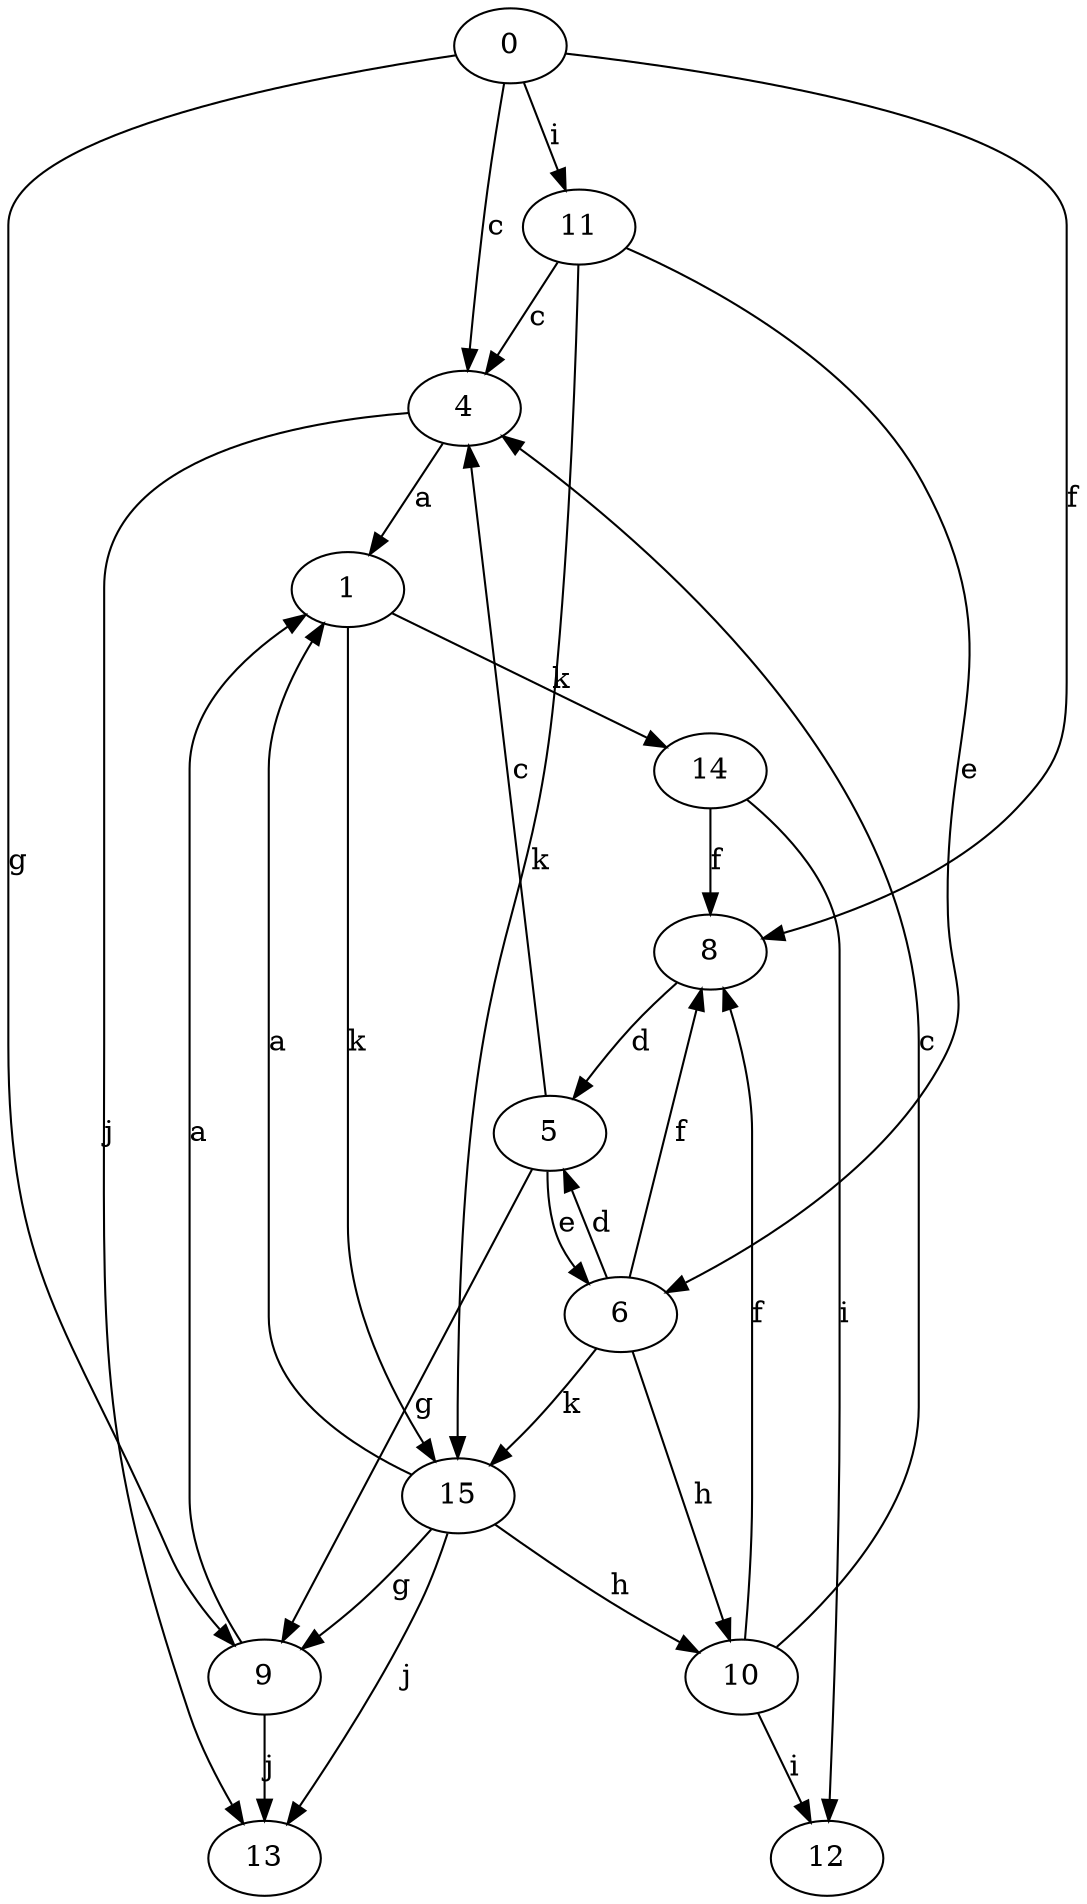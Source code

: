 strict digraph  {
0;
1;
4;
5;
6;
8;
9;
10;
11;
12;
13;
14;
15;
0 -> 4  [label=c];
0 -> 8  [label=f];
0 -> 9  [label=g];
0 -> 11  [label=i];
1 -> 14  [label=k];
1 -> 15  [label=k];
4 -> 1  [label=a];
4 -> 13  [label=j];
5 -> 4  [label=c];
5 -> 6  [label=e];
5 -> 9  [label=g];
6 -> 5  [label=d];
6 -> 8  [label=f];
6 -> 10  [label=h];
6 -> 15  [label=k];
8 -> 5  [label=d];
9 -> 1  [label=a];
9 -> 13  [label=j];
10 -> 4  [label=c];
10 -> 8  [label=f];
10 -> 12  [label=i];
11 -> 4  [label=c];
11 -> 6  [label=e];
11 -> 15  [label=k];
14 -> 8  [label=f];
14 -> 12  [label=i];
15 -> 1  [label=a];
15 -> 9  [label=g];
15 -> 10  [label=h];
15 -> 13  [label=j];
}
